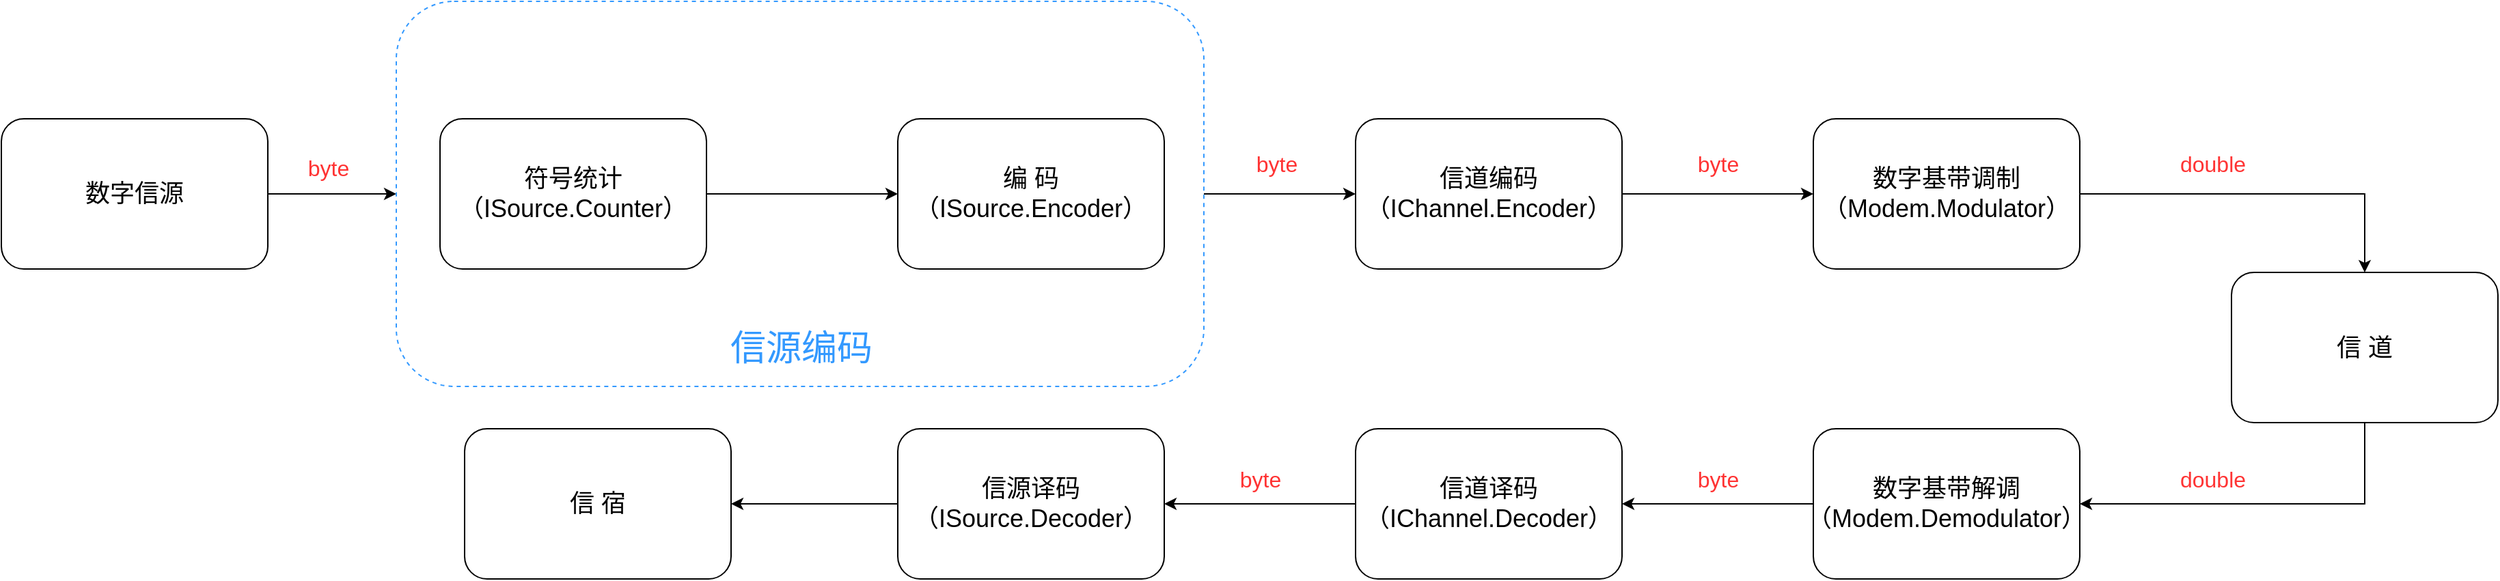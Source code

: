 <mxfile version="17.4.2" type="device"><diagram id="ZC2nX4NrSSBaITqcJlEr" name="第 1 页"><mxGraphModel dx="865" dy="534" grid="0" gridSize="10" guides="1" tooltips="1" connect="1" arrows="1" fold="1" page="0" pageScale="1" pageWidth="1169" pageHeight="827" math="0" shadow="0"><root><mxCell id="0"/><mxCell id="1" parent="0"/><mxCell id="9f0bI3LqeJz_MFUKlYem-12" style="edgeStyle=orthogonalEdgeStyle;rounded=0;orthogonalLoop=1;jettySize=auto;html=1;exitX=1;exitY=0.5;exitDx=0;exitDy=0;entryX=0;entryY=0.5;entryDx=0;entryDy=0;fontSize=26;fontColor=#3399FF;" edge="1" parent="1" source="uYEk4du-xOm49dGsevEv-1" target="9f0bI3LqeJz_MFUKlYem-7"><mxGeometry relative="1" as="geometry"/></mxCell><mxCell id="uYEk4du-xOm49dGsevEv-1" value="&lt;font style=&quot;font-size: 18px&quot;&gt;数字信源&lt;/font&gt;" style="rounded=1;whiteSpace=wrap;html=1;" parent="1" vertex="1"><mxGeometry x="83" y="369" width="195" height="110" as="geometry"/></mxCell><mxCell id="9f0bI3LqeJz_MFUKlYem-6" style="edgeStyle=orthogonalEdgeStyle;rounded=0;orthogonalLoop=1;jettySize=auto;html=1;exitX=1;exitY=0.5;exitDx=0;exitDy=0;entryX=0;entryY=0.5;entryDx=0;entryDy=0;fontSize=18;" edge="1" parent="1" source="9f0bI3LqeJz_MFUKlYem-3" target="9f0bI3LqeJz_MFUKlYem-5"><mxGeometry relative="1" as="geometry"/></mxCell><mxCell id="9f0bI3LqeJz_MFUKlYem-3" value="&lt;span style=&quot;font-size: 18px&quot;&gt;符号统计（ISource.Counter）&lt;/span&gt;" style="rounded=1;whiteSpace=wrap;html=1;" vertex="1" parent="1"><mxGeometry x="404" y="369" width="195" height="110" as="geometry"/></mxCell><mxCell id="9f0bI3LqeJz_MFUKlYem-5" value="&lt;span style=&quot;font-size: 18px&quot;&gt;编 码（ISource.Encoder）&lt;/span&gt;" style="rounded=1;whiteSpace=wrap;html=1;" vertex="1" parent="1"><mxGeometry x="739" y="369" width="195" height="110" as="geometry"/></mxCell><mxCell id="9f0bI3LqeJz_MFUKlYem-7" value="" style="rounded=1;whiteSpace=wrap;html=1;fontSize=18;fillColor=none;dashed=1;strokeColor=#3399FF;" vertex="1" parent="1"><mxGeometry x="372" y="283" width="591" height="282" as="geometry"/></mxCell><mxCell id="9f0bI3LqeJz_MFUKlYem-8" value="&lt;font color=&quot;#3399ff&quot; style=&quot;font-size: 26px&quot;&gt;信源编码&lt;/font&gt;" style="text;html=1;align=center;verticalAlign=middle;resizable=0;points=[];autosize=1;strokeColor=none;fillColor=none;fontSize=18;" vertex="1" parent="1"><mxGeometry x="610.5" y="522" width="114" height="29" as="geometry"/></mxCell><mxCell id="9f0bI3LqeJz_MFUKlYem-17" style="edgeStyle=orthogonalEdgeStyle;rounded=0;orthogonalLoop=1;jettySize=auto;html=1;exitX=1;exitY=0.5;exitDx=0;exitDy=0;entryX=0;entryY=0.5;entryDx=0;entryDy=0;fontSize=26;fontColor=#3399FF;" edge="1" parent="1" source="9f0bI3LqeJz_MFUKlYem-10" target="9f0bI3LqeJz_MFUKlYem-13"><mxGeometry relative="1" as="geometry"/></mxCell><mxCell id="9f0bI3LqeJz_MFUKlYem-10" value="&lt;font style=&quot;font-size: 18px&quot;&gt;信道编码（IChannel.Encoder）&lt;/font&gt;" style="rounded=1;whiteSpace=wrap;html=1;" vertex="1" parent="1"><mxGeometry x="1074" y="369" width="195" height="110" as="geometry"/></mxCell><mxCell id="9f0bI3LqeJz_MFUKlYem-11" value="" style="endArrow=classic;html=1;rounded=0;fontSize=26;fontColor=#3399FF;entryX=0;entryY=0.5;entryDx=0;entryDy=0;exitX=1;exitY=0.5;exitDx=0;exitDy=0;" edge="1" parent="1" source="9f0bI3LqeJz_MFUKlYem-7" target="9f0bI3LqeJz_MFUKlYem-10"><mxGeometry width="50" height="50" relative="1" as="geometry"><mxPoint x="872" y="477" as="sourcePoint"/><mxPoint x="922" y="427" as="targetPoint"/></mxGeometry></mxCell><mxCell id="9f0bI3LqeJz_MFUKlYem-39" style="edgeStyle=orthogonalEdgeStyle;rounded=0;orthogonalLoop=1;jettySize=auto;html=1;exitX=1;exitY=0.5;exitDx=0;exitDy=0;entryX=0.5;entryY=0;entryDx=0;entryDy=0;fontSize=16;fontColor=#FF3333;" edge="1" parent="1" source="9f0bI3LqeJz_MFUKlYem-13" target="9f0bI3LqeJz_MFUKlYem-15"><mxGeometry relative="1" as="geometry"/></mxCell><mxCell id="9f0bI3LqeJz_MFUKlYem-13" value="&lt;font style=&quot;font-size: 18px&quot;&gt;数字基带调制（Modem.Modulator）&lt;/font&gt;" style="rounded=1;whiteSpace=wrap;html=1;" vertex="1" parent="1"><mxGeometry x="1409" y="369" width="195" height="110" as="geometry"/></mxCell><mxCell id="9f0bI3LqeJz_MFUKlYem-40" style="edgeStyle=orthogonalEdgeStyle;rounded=0;orthogonalLoop=1;jettySize=auto;html=1;exitX=0.5;exitY=1;exitDx=0;exitDy=0;entryX=1;entryY=0.5;entryDx=0;entryDy=0;fontSize=16;fontColor=#FF3333;" edge="1" parent="1" source="9f0bI3LqeJz_MFUKlYem-15" target="9f0bI3LqeJz_MFUKlYem-21"><mxGeometry relative="1" as="geometry"/></mxCell><mxCell id="9f0bI3LqeJz_MFUKlYem-15" value="&lt;font style=&quot;font-size: 18px&quot;&gt;信 道&lt;/font&gt;" style="rounded=1;whiteSpace=wrap;html=1;" vertex="1" parent="1"><mxGeometry x="1715" y="481.5" width="195" height="110" as="geometry"/></mxCell><mxCell id="9f0bI3LqeJz_MFUKlYem-25" style="edgeStyle=orthogonalEdgeStyle;rounded=0;orthogonalLoop=1;jettySize=auto;html=1;exitX=0;exitY=0.5;exitDx=0;exitDy=0;entryX=1;entryY=0.5;entryDx=0;entryDy=0;fontSize=26;fontColor=#3399FF;" edge="1" parent="1" source="9f0bI3LqeJz_MFUKlYem-21" target="9f0bI3LqeJz_MFUKlYem-24"><mxGeometry relative="1" as="geometry"/></mxCell><mxCell id="9f0bI3LqeJz_MFUKlYem-21" value="&lt;font style=&quot;font-size: 18px&quot;&gt;数字基带解调（Modem.Demodulator）&lt;/font&gt;" style="rounded=1;whiteSpace=wrap;html=1;" vertex="1" parent="1"><mxGeometry x="1409" y="596" width="195" height="110" as="geometry"/></mxCell><mxCell id="9f0bI3LqeJz_MFUKlYem-27" style="edgeStyle=orthogonalEdgeStyle;rounded=0;orthogonalLoop=1;jettySize=auto;html=1;exitX=0;exitY=0.5;exitDx=0;exitDy=0;entryX=1;entryY=0.5;entryDx=0;entryDy=0;fontSize=26;fontColor=#3399FF;" edge="1" parent="1" source="9f0bI3LqeJz_MFUKlYem-24" target="9f0bI3LqeJz_MFUKlYem-26"><mxGeometry relative="1" as="geometry"/></mxCell><mxCell id="9f0bI3LqeJz_MFUKlYem-24" value="&lt;font style=&quot;font-size: 18px&quot;&gt;信道译码（IChannel.Decoder）&lt;/font&gt;" style="rounded=1;whiteSpace=wrap;html=1;" vertex="1" parent="1"><mxGeometry x="1074" y="596" width="195" height="110" as="geometry"/></mxCell><mxCell id="9f0bI3LqeJz_MFUKlYem-36" style="edgeStyle=orthogonalEdgeStyle;rounded=0;orthogonalLoop=1;jettySize=auto;html=1;exitX=0;exitY=0.5;exitDx=0;exitDy=0;entryX=1;entryY=0.5;entryDx=0;entryDy=0;fontSize=16;fontColor=#FF3333;" edge="1" parent="1" source="9f0bI3LqeJz_MFUKlYem-26" target="9f0bI3LqeJz_MFUKlYem-35"><mxGeometry relative="1" as="geometry"/></mxCell><mxCell id="9f0bI3LqeJz_MFUKlYem-26" value="&lt;font style=&quot;font-size: 18px&quot;&gt;信源译码（ISource.Decoder）&lt;/font&gt;" style="rounded=1;whiteSpace=wrap;html=1;" vertex="1" parent="1"><mxGeometry x="739" y="596" width="195" height="110" as="geometry"/></mxCell><mxCell id="9f0bI3LqeJz_MFUKlYem-28" value="&lt;font style=&quot;font-size: 16px&quot; color=&quot;#ff3333&quot;&gt;byte&lt;/font&gt;" style="text;html=1;align=center;verticalAlign=middle;resizable=0;points=[];autosize=1;strokeColor=none;fillColor=none;fontSize=26;fontColor=#3399FF;" vertex="1" parent="1"><mxGeometry x="302" y="383" width="40" height="38" as="geometry"/></mxCell><mxCell id="9f0bI3LqeJz_MFUKlYem-29" value="byte" style="text;html=1;align=center;verticalAlign=middle;resizable=0;points=[];autosize=1;strokeColor=none;fillColor=none;fontSize=16;fontColor=#FF3333;" vertex="1" parent="1"><mxGeometry x="996" y="390.5" width="40" height="23" as="geometry"/></mxCell><mxCell id="9f0bI3LqeJz_MFUKlYem-30" value="byte" style="text;html=1;align=center;verticalAlign=middle;resizable=0;points=[];autosize=1;strokeColor=none;fillColor=none;fontSize=16;fontColor=#FF3333;" vertex="1" parent="1"><mxGeometry x="1319" y="390.5" width="40" height="23" as="geometry"/></mxCell><mxCell id="9f0bI3LqeJz_MFUKlYem-31" value="double" style="text;html=1;align=center;verticalAlign=middle;resizable=0;points=[];autosize=1;strokeColor=none;fillColor=none;fontSize=16;fontColor=#FF3333;" vertex="1" parent="1"><mxGeometry x="1672" y="390.5" width="58" height="23" as="geometry"/></mxCell><mxCell id="9f0bI3LqeJz_MFUKlYem-32" value="double" style="text;html=1;align=center;verticalAlign=middle;resizable=0;points=[];autosize=1;strokeColor=none;fillColor=none;fontSize=16;fontColor=#FF3333;" vertex="1" parent="1"><mxGeometry x="1672" y="621" width="58" height="23" as="geometry"/></mxCell><mxCell id="9f0bI3LqeJz_MFUKlYem-33" value="byte" style="text;html=1;align=center;verticalAlign=middle;resizable=0;points=[];autosize=1;strokeColor=none;fillColor=none;fontSize=16;fontColor=#FF3333;" vertex="1" parent="1"><mxGeometry x="1319" y="621" width="40" height="23" as="geometry"/></mxCell><mxCell id="9f0bI3LqeJz_MFUKlYem-34" value="byte" style="text;html=1;align=center;verticalAlign=middle;resizable=0;points=[];autosize=1;strokeColor=none;fillColor=none;fontSize=16;fontColor=#FF3333;" vertex="1" parent="1"><mxGeometry x="984" y="621" width="40" height="23" as="geometry"/></mxCell><mxCell id="9f0bI3LqeJz_MFUKlYem-35" value="&lt;span style=&quot;font-size: 18px&quot;&gt;信 宿&lt;/span&gt;" style="rounded=1;whiteSpace=wrap;html=1;" vertex="1" parent="1"><mxGeometry x="422" y="596" width="195" height="110" as="geometry"/></mxCell></root></mxGraphModel></diagram></mxfile>